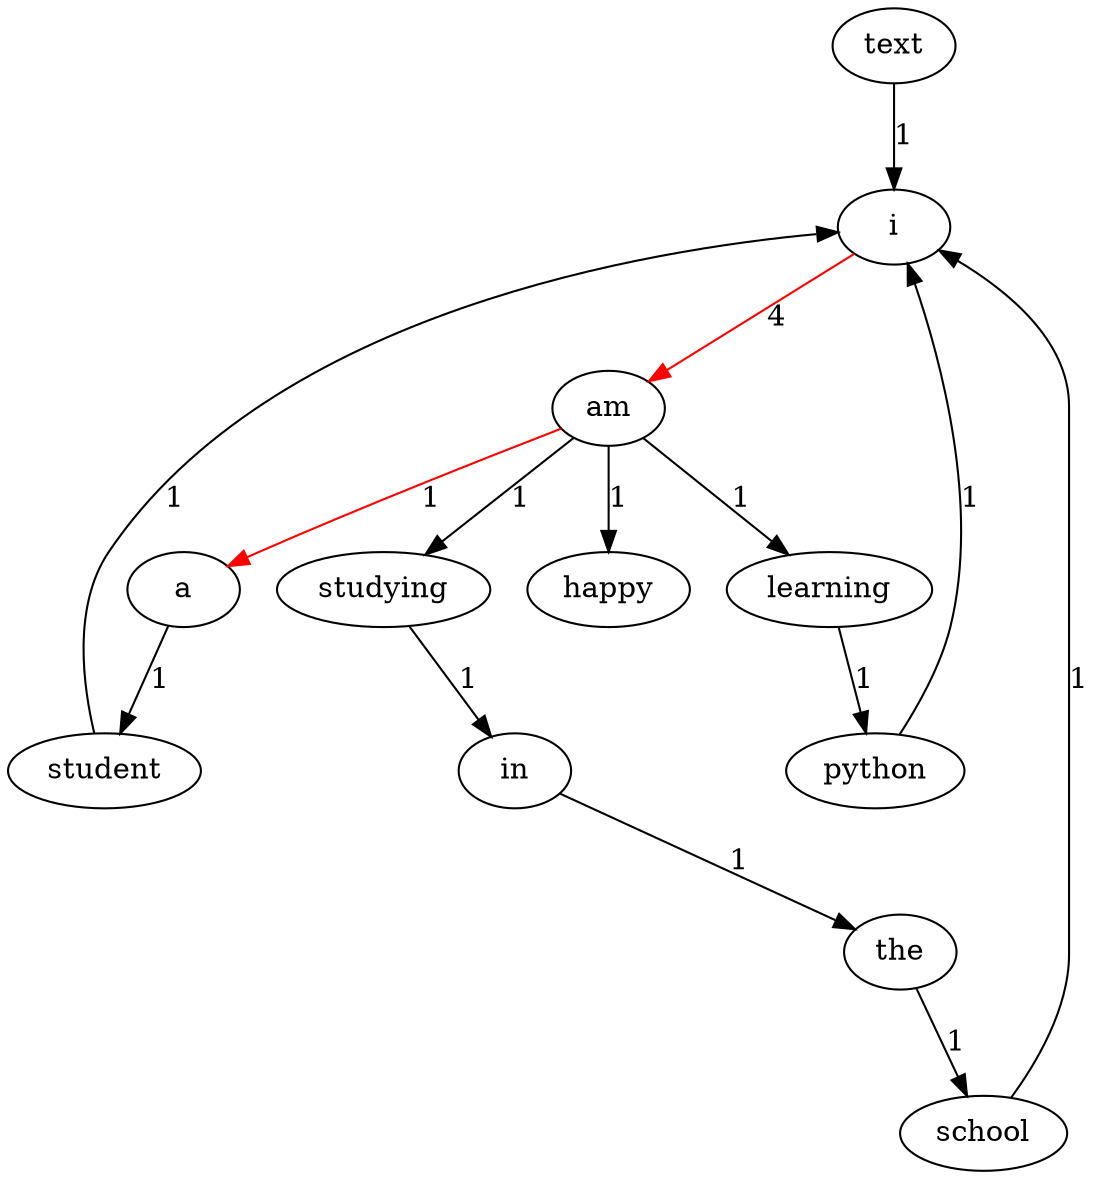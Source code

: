 // Directed Graph
digraph {
	text -> i [label=1]
	i -> am [label=4 color=red]
	am -> a [label=1 color=red]
	a -> student [label=1]
	student -> i [label=1]
	am -> studying [label=1]
	studying -> in [label=1]
	in -> the [label=1]
	the -> school [label=1]
	school -> i [label=1]
	am -> learning [label=1]
	learning -> python [label=1]
	python -> i [label=1]
	am -> happy [label=1]
}
